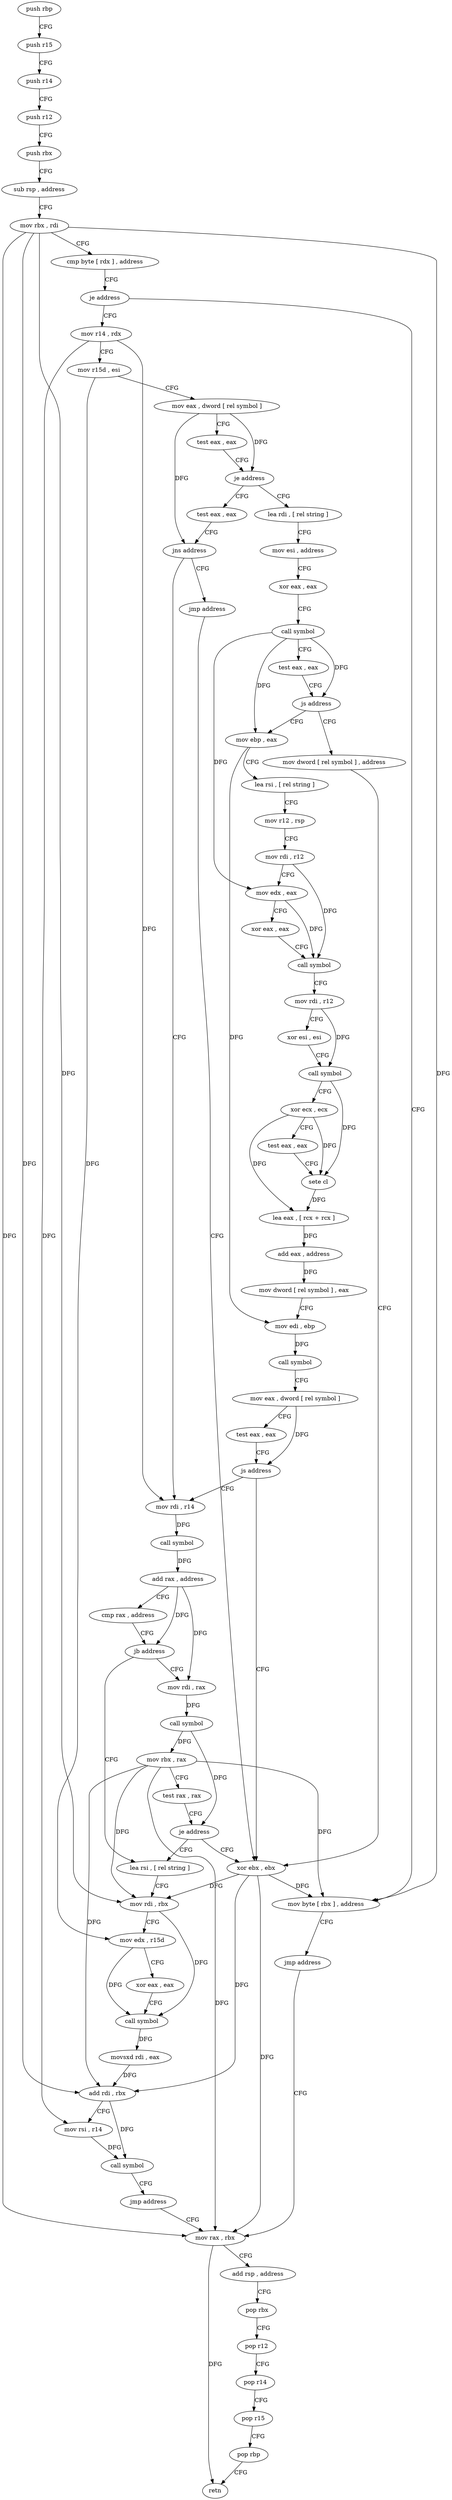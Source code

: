 digraph "func" {
"150816" [label = "push rbp" ]
"150817" [label = "push r15" ]
"150819" [label = "push r14" ]
"150821" [label = "push r12" ]
"150823" [label = "push rbx" ]
"150824" [label = "sub rsp , address" ]
"150828" [label = "mov rbx , rdi" ]
"150831" [label = "cmp byte [ rdx ] , address" ]
"150834" [label = "je address" ]
"150861" [label = "mov byte [ rbx ] , address" ]
"150836" [label = "mov r14 , rdx" ]
"150864" [label = "jmp address" ]
"151050" [label = "mov rax , rbx" ]
"150839" [label = "mov r15d , esi" ]
"150842" [label = "mov eax , dword [ rel symbol ]" ]
"150848" [label = "test eax , eax" ]
"150850" [label = "je address" ]
"150869" [label = "lea rdi , [ rel string ]" ]
"150852" [label = "test eax , eax" ]
"151053" [label = "add rsp , address" ]
"151057" [label = "pop rbx" ]
"151058" [label = "pop r12" ]
"151060" [label = "pop r14" ]
"151062" [label = "pop r15" ]
"151064" [label = "pop rbp" ]
"151065" [label = "retn" ]
"150876" [label = "mov esi , address" ]
"150881" [label = "xor eax , eax" ]
"150883" [label = "call symbol" ]
"150888" [label = "test eax , eax" ]
"150890" [label = "js address" ]
"151038" [label = "mov dword [ rel symbol ] , address" ]
"150896" [label = "mov ebp , eax" ]
"150854" [label = "jns address" ]
"150966" [label = "mov rdi , r14" ]
"150856" [label = "jmp address" ]
"151048" [label = "xor ebx , ebx" ]
"150898" [label = "lea rsi , [ rel string ]" ]
"150905" [label = "mov r12 , rsp" ]
"150908" [label = "mov rdi , r12" ]
"150911" [label = "mov edx , eax" ]
"150913" [label = "xor eax , eax" ]
"150915" [label = "call symbol" ]
"150920" [label = "mov rdi , r12" ]
"150923" [label = "xor esi , esi" ]
"150925" [label = "call symbol" ]
"150930" [label = "xor ecx , ecx" ]
"150932" [label = "test eax , eax" ]
"150934" [label = "sete cl" ]
"150937" [label = "lea eax , [ rcx + rcx ]" ]
"150940" [label = "add eax , address" ]
"150943" [label = "mov dword [ rel symbol ] , eax" ]
"150949" [label = "mov edi , ebp" ]
"150951" [label = "call symbol" ]
"150956" [label = "mov eax , dword [ rel symbol ]" ]
"150962" [label = "test eax , eax" ]
"150964" [label = "js address" ]
"150969" [label = "call symbol" ]
"150974" [label = "add rax , address" ]
"150978" [label = "cmp rax , address" ]
"150984" [label = "jb address" ]
"151002" [label = "lea rsi , [ rel string ]" ]
"150986" [label = "mov rdi , rax" ]
"151009" [label = "mov rdi , rbx" ]
"151012" [label = "mov edx , r15d" ]
"151015" [label = "xor eax , eax" ]
"151017" [label = "call symbol" ]
"151022" [label = "movsxd rdi , eax" ]
"151025" [label = "add rdi , rbx" ]
"151028" [label = "mov rsi , r14" ]
"151031" [label = "call symbol" ]
"151036" [label = "jmp address" ]
"150989" [label = "call symbol" ]
"150994" [label = "mov rbx , rax" ]
"150997" [label = "test rax , rax" ]
"151000" [label = "je address" ]
"150816" -> "150817" [ label = "CFG" ]
"150817" -> "150819" [ label = "CFG" ]
"150819" -> "150821" [ label = "CFG" ]
"150821" -> "150823" [ label = "CFG" ]
"150823" -> "150824" [ label = "CFG" ]
"150824" -> "150828" [ label = "CFG" ]
"150828" -> "150831" [ label = "CFG" ]
"150828" -> "150861" [ label = "DFG" ]
"150828" -> "151050" [ label = "DFG" ]
"150828" -> "151009" [ label = "DFG" ]
"150828" -> "151025" [ label = "DFG" ]
"150831" -> "150834" [ label = "CFG" ]
"150834" -> "150861" [ label = "CFG" ]
"150834" -> "150836" [ label = "CFG" ]
"150861" -> "150864" [ label = "CFG" ]
"150836" -> "150839" [ label = "CFG" ]
"150836" -> "150966" [ label = "DFG" ]
"150836" -> "151028" [ label = "DFG" ]
"150864" -> "151050" [ label = "CFG" ]
"151050" -> "151053" [ label = "CFG" ]
"151050" -> "151065" [ label = "DFG" ]
"150839" -> "150842" [ label = "CFG" ]
"150839" -> "151012" [ label = "DFG" ]
"150842" -> "150848" [ label = "CFG" ]
"150842" -> "150850" [ label = "DFG" ]
"150842" -> "150854" [ label = "DFG" ]
"150848" -> "150850" [ label = "CFG" ]
"150850" -> "150869" [ label = "CFG" ]
"150850" -> "150852" [ label = "CFG" ]
"150869" -> "150876" [ label = "CFG" ]
"150852" -> "150854" [ label = "CFG" ]
"151053" -> "151057" [ label = "CFG" ]
"151057" -> "151058" [ label = "CFG" ]
"151058" -> "151060" [ label = "CFG" ]
"151060" -> "151062" [ label = "CFG" ]
"151062" -> "151064" [ label = "CFG" ]
"151064" -> "151065" [ label = "CFG" ]
"150876" -> "150881" [ label = "CFG" ]
"150881" -> "150883" [ label = "CFG" ]
"150883" -> "150888" [ label = "CFG" ]
"150883" -> "150890" [ label = "DFG" ]
"150883" -> "150896" [ label = "DFG" ]
"150883" -> "150911" [ label = "DFG" ]
"150888" -> "150890" [ label = "CFG" ]
"150890" -> "151038" [ label = "CFG" ]
"150890" -> "150896" [ label = "CFG" ]
"151038" -> "151048" [ label = "CFG" ]
"150896" -> "150898" [ label = "CFG" ]
"150896" -> "150949" [ label = "DFG" ]
"150854" -> "150966" [ label = "CFG" ]
"150854" -> "150856" [ label = "CFG" ]
"150966" -> "150969" [ label = "DFG" ]
"150856" -> "151048" [ label = "CFG" ]
"151048" -> "151050" [ label = "DFG" ]
"151048" -> "150861" [ label = "DFG" ]
"151048" -> "151009" [ label = "DFG" ]
"151048" -> "151025" [ label = "DFG" ]
"150898" -> "150905" [ label = "CFG" ]
"150905" -> "150908" [ label = "CFG" ]
"150908" -> "150911" [ label = "CFG" ]
"150908" -> "150915" [ label = "DFG" ]
"150911" -> "150913" [ label = "CFG" ]
"150911" -> "150915" [ label = "DFG" ]
"150913" -> "150915" [ label = "CFG" ]
"150915" -> "150920" [ label = "CFG" ]
"150920" -> "150923" [ label = "CFG" ]
"150920" -> "150925" [ label = "DFG" ]
"150923" -> "150925" [ label = "CFG" ]
"150925" -> "150930" [ label = "CFG" ]
"150925" -> "150934" [ label = "DFG" ]
"150930" -> "150932" [ label = "CFG" ]
"150930" -> "150934" [ label = "DFG" ]
"150930" -> "150937" [ label = "DFG" ]
"150932" -> "150934" [ label = "CFG" ]
"150934" -> "150937" [ label = "DFG" ]
"150937" -> "150940" [ label = "DFG" ]
"150940" -> "150943" [ label = "DFG" ]
"150943" -> "150949" [ label = "CFG" ]
"150949" -> "150951" [ label = "DFG" ]
"150951" -> "150956" [ label = "CFG" ]
"150956" -> "150962" [ label = "CFG" ]
"150956" -> "150964" [ label = "DFG" ]
"150962" -> "150964" [ label = "CFG" ]
"150964" -> "151048" [ label = "CFG" ]
"150964" -> "150966" [ label = "CFG" ]
"150969" -> "150974" [ label = "DFG" ]
"150974" -> "150978" [ label = "CFG" ]
"150974" -> "150984" [ label = "DFG" ]
"150974" -> "150986" [ label = "DFG" ]
"150978" -> "150984" [ label = "CFG" ]
"150984" -> "151002" [ label = "CFG" ]
"150984" -> "150986" [ label = "CFG" ]
"151002" -> "151009" [ label = "CFG" ]
"150986" -> "150989" [ label = "DFG" ]
"151009" -> "151012" [ label = "CFG" ]
"151009" -> "151017" [ label = "DFG" ]
"151012" -> "151015" [ label = "CFG" ]
"151012" -> "151017" [ label = "DFG" ]
"151015" -> "151017" [ label = "CFG" ]
"151017" -> "151022" [ label = "DFG" ]
"151022" -> "151025" [ label = "DFG" ]
"151025" -> "151028" [ label = "CFG" ]
"151025" -> "151031" [ label = "DFG" ]
"151028" -> "151031" [ label = "DFG" ]
"151031" -> "151036" [ label = "CFG" ]
"151036" -> "151050" [ label = "CFG" ]
"150989" -> "150994" [ label = "DFG" ]
"150989" -> "151000" [ label = "DFG" ]
"150994" -> "150997" [ label = "CFG" ]
"150994" -> "150861" [ label = "DFG" ]
"150994" -> "151050" [ label = "DFG" ]
"150994" -> "151009" [ label = "DFG" ]
"150994" -> "151025" [ label = "DFG" ]
"150997" -> "151000" [ label = "CFG" ]
"151000" -> "151048" [ label = "CFG" ]
"151000" -> "151002" [ label = "CFG" ]
}
